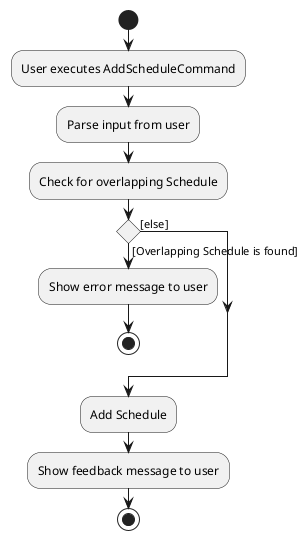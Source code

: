 @startuml
start
:User executes AddScheduleCommand;
:Parse input from user;
:Check for overlapping Schedule;

' Since the beta syntax does not support placing the condition outside the
' diamond we place it as the true branch instead.

if () then ([Overlapping Schedule is found])
    :Show error message to user;
    stop
else([else])
endif
:Add Schedule;
:Show feedback message to user;
stop
@enduml